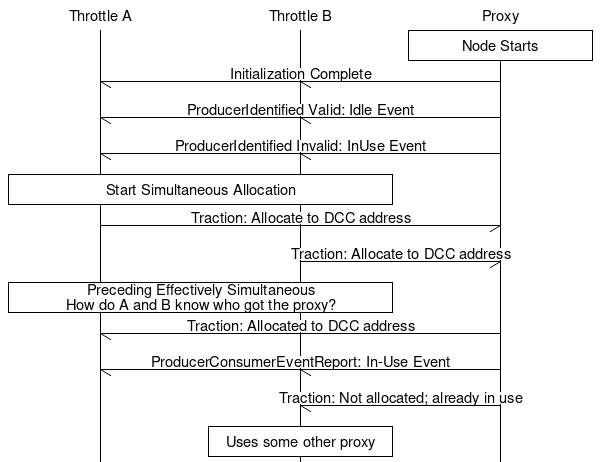 # MSC for normal allocation & deallocation of a traction proxy
msc {

  ta [label="Throttle A"], tb [label="Throttle B"], p [label="Proxy"];


  p box p [label="Node Starts"];
  

  p->* [ label = "Initialization Complete" ] ;
  p->* [ label = "ProducerIdentified Valid: Idle Event" ] ;
  p->* [ label = "ProducerIdentified Invalid: InUse Event" ] ;

  ta box tb [label="Start Simultaneous Allocation"];

  ta->p [ label = "Traction: Allocate to DCC address" ] ;
  tb->p [ label = "Traction: Allocate to DCC address" ] ;

  ta box tb [label="Preceding Effectively Simultaneous\nHow do A and B know who got the proxy?"];

  p->ta [ label = "Traction: Allocated to DCC address" ] ;
  p->* [ label = "ProducerConsumerEventReport: In-Use Event" ] ;
  p->tb [ label = "Traction: Not allocated; already in use" ] ;

  tb box tb [label="Uses some other proxy"];


  
}
